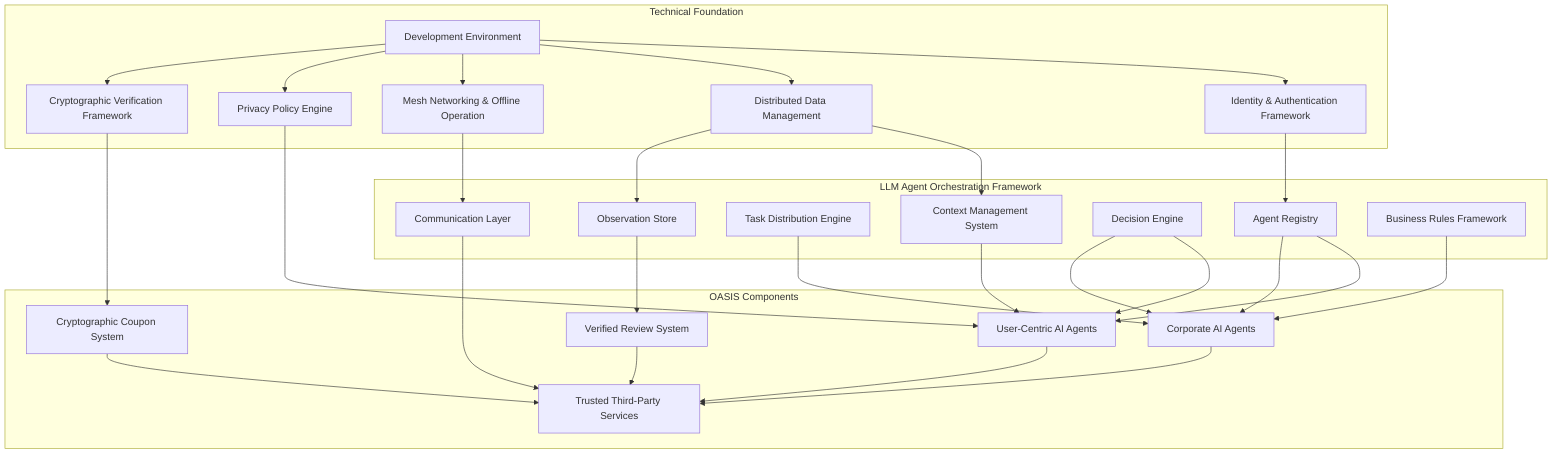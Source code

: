 graph TD
    subgraph "Technical Foundation"
        DEV[Development Environment]
        IAF[Identity & Authentication Framework]
        DDM[Distributed Data Management]
        MNO[Mesh Networking & Offline Operation]
        PPE[Privacy Policy Engine]
        CVF[Cryptographic Verification Framework]
    end

    subgraph "LLM Agent Orchestration Framework"
        AR[Agent Registry]
        CMS[Context Management System]
        TDE[Task Distribution Engine]
        OS[Observation Store]
        DE[Decision Engine]
        CL[Communication Layer]
        BRF[Business Rules Framework]
    end

    subgraph "OASIS Components"
        UCAI[User-Centric AI Agents]
        CCS[Cryptographic Coupon System]
        TTP[Trusted Third-Party Services]
        CAI[Corporate AI Agents]
        VRS[Verified Review System]
    end

    DEV --> IAF
    DEV --> DDM
    DEV --> MNO
    DEV --> PPE
    DEV --> CVF

    IAF --> AR
    DDM --> CMS
    DDM --> OS
    MNO --> CL
    PPE --> UCAI
    CVF --> CCS

    AR --> UCAI
    AR --> CAI
    CMS --> UCAI
    TDE --> CAI
    OS --> VRS
    DE --> UCAI
    DE --> CAI
    CL --> TTP
    BRF --> CAI

    UCAI --> TTP
    CCS --> TTP
    CAI --> TTP
    VRS --> TTP